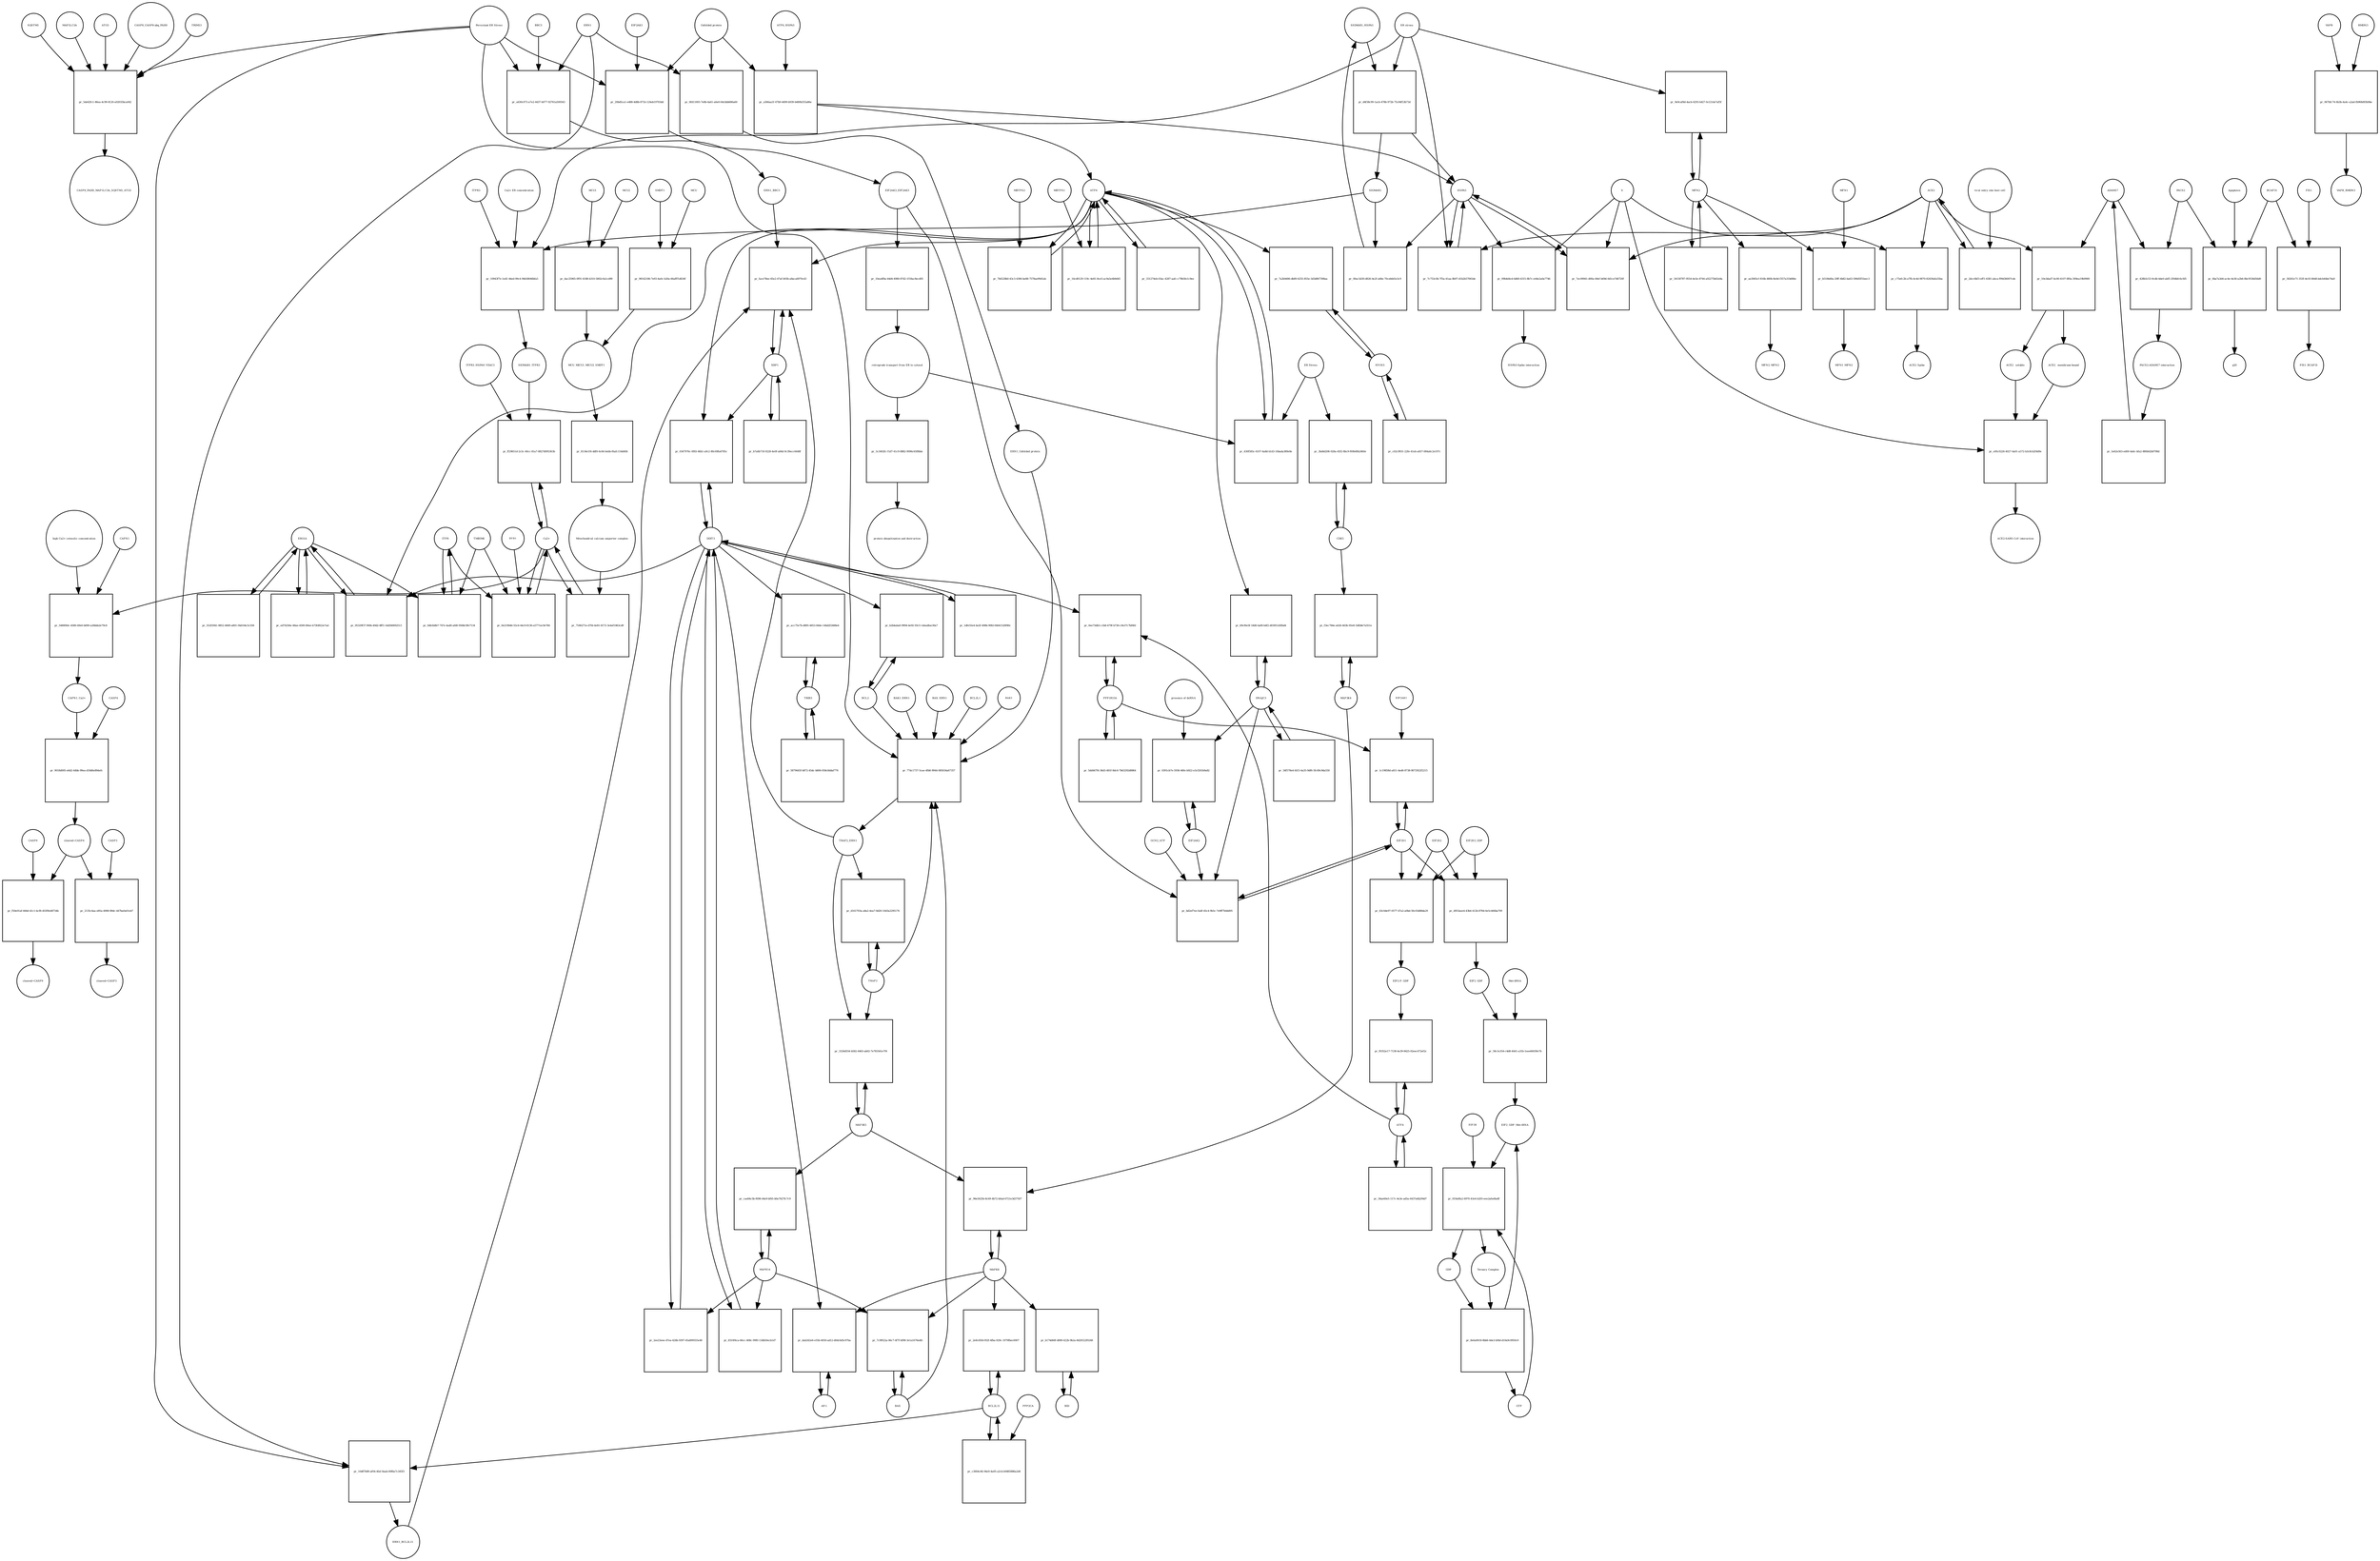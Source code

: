 strict digraph  {
SIGMAR1_HSPA5 [annotation="urn_miriam_pubmed_30590907|urn_miriam_pubmed_25704011|urn_miriam_pubmed_17981125|urn_miriam_taxonomy_10029", bipartite=0, cls=complex, fontsize=4, label=SIGMAR1_HSPA5, shape=circle];
"pr_d4f38c99-1acb-478b-972b-75c84f53b73d" [annotation="", bipartite=1, cls=process, fontsize=4, label="pr_d4f38c99-1acb-478b-972b-75c84f53b73d", shape=square];
HSPA5 [annotation="urn_miriam_hgnc.symbol_HSPA5", bipartite=0, cls="nucleic acid feature", fontsize=4, label=HSPA5, shape=circle];
SIGMAR1 [annotation="urn_miriam_hgnc_8157|urn_miriam_pubmed_17981125|urn_miriam_taxonomy_10029|urn_miriam_pubmed_25704011", bipartite=0, cls=macromolecule, fontsize=4, label=SIGMAR1, shape=circle];
"ER stress" [annotation="", bipartite=0, cls=phenotype, fontsize=4, label="ER stress", shape=circle];
ATF6_HSPA5 [annotation="", bipartite=0, cls=complex, fontsize=4, label=ATF6_HSPA5, shape=circle];
"pr_a566aa1f-47b9-4499-b939-b480b355a86e" [annotation="", bipartite=1, cls=process, fontsize=4, label="pr_a566aa1f-47b9-4499-b939-b480b355a86e", shape=square];
ATF6 [annotation="urn_miriam_hgnc.symbol_ATF6", bipartite=0, cls=macromolecule, fontsize=4, label=ATF6, shape=circle];
"Unfolded protein" [annotation="", bipartite=0, cls=macromolecule, fontsize=4, label="Unfolded protein", shape=circle];
ACE2 [annotation="", bipartite=0, cls="nucleic acid feature", fontsize=4, label=ACE2, shape=circle];
"pr_10e3dad7-bc00-4107-8f0a-309ea19b9969" [annotation="", bipartite=1, cls=process, fontsize=4, label="pr_10e3dad7-bc00-4107-8f0a-309ea19b9969", shape=square];
"ACE2_ soluble" [annotation="urn_miriam_pubmed_19411314|urn_miriam_pubmed_32264791|urn_miriam_hgnc.symbol_ACE2", bipartite=0, cls=macromolecule, fontsize=4, label="ACE2_ soluble", shape=circle];
"ACE2_ membrane-bound" [annotation="urn_miriam_pubmed_19411314|urn_miriam_pubmed_32264791|urn_miriam_hgnc.symbol_ACE2", bipartite=0, cls=macromolecule, fontsize=4, label="ACE2_ membrane-bound", shape=circle];
ADAM17 [annotation="urn_miriam_pubmed_32264791|urn_miriam_hgnc_HGNC%3A195", bipartite=0, cls=macromolecule, fontsize=4, label=ADAM17, shape=circle];
MFN2 [annotation="urn_miriam_pubmed_29491369|urn_miriam_pubmed_22511781|urn_miriam_hgnc_16877|urn_miriam_pubmed_19052620", bipartite=0, cls=macromolecule, fontsize=4, label=MFN2, shape=circle];
"pr_ae3065cf-816b-480b-8e0d-f357a31b686e" [annotation="", bipartite=1, cls=process, fontsize=4, label="pr_ae3065cf-816b-480b-8e0d-f357a31b686e", shape=square];
MFN2_MFN2 [annotation="urn_miriam_pubmed_19052620|urn_miriam_taxonomy_9606|urn_miriam_pubmed_29491369", bipartite=0, cls=complex, fontsize=4, label=MFN2_MFN2, shape=circle];
"Met-tRNA" [annotation=urn_miriam_hgnc_34779, bipartite=0, cls="nucleic acid feature", fontsize=4, label="Met-tRNA", shape=circle];
"pr_58c1e354-c4d8-4441-a31b-1eee66030e7b" [annotation="", bipartite=1, cls=process, fontsize=4, label="pr_58c1e354-c4d8-4441-a31b-1eee66030e7b", shape=square];
EIF2_GDP [annotation="", bipartite=0, cls=complex, fontsize=4, label=EIF2_GDP, shape=circle];
"EIF2_GDP_Met-tRNA" [annotation="", bipartite=0, cls=complex, fontsize=4, label="EIF2_GDP_Met-tRNA", shape=circle];
ERN1 [annotation="urn_miriam_hgnc.symbol_ERN1", bipartite=0, cls=macromolecule, fontsize=4, label=ERN1, shape=circle];
"pr_0fd11693-7e8b-4a61-a6e0-64cbbb686a60" [annotation="", bipartite=1, cls=process, fontsize=4, label="pr_0fd11693-7e8b-4a61-a6e0-64cbbb686a60", shape=square];
"ERN1_Unfolded protein" [annotation="", bipartite=0, cls=complex, fontsize=4, label="ERN1_Unfolded protein", shape=circle];
MCU [annotation="urn_miriam_hgnc_23526|urn_miriam_pubmed_24231807|urn_miriam_taxonomy_9606", bipartite=0, cls=macromolecule, fontsize=4, label=MCU, shape=circle];
"pr_98162186-7e93-4a0c-b20a-66afff1d634f" [annotation="", bipartite=1, cls=process, fontsize=4, label="pr_98162186-7e93-4a0c-b20a-66afff1d634f", shape=square];
SMDT1 [annotation="urn_miriam_pubmed_24231807|urn_miriam_hgnc_25055|urn_miriam_taxonomy_9606", bipartite=0, cls=macromolecule, fontsize=4, label=SMDT1, shape=circle];
MCU_MICU1_MICU2_SMDT1 [annotation="urn_miriam_pubmed_24231807|urn_miriam_taxonomy_9606", bipartite=0, cls=complex, fontsize=4, label=MCU_MICU1_MICU2_SMDT1, shape=circle];
EIF2S1 [annotation="urn_miriam_hgnc.symbol_EIF2S1", bipartite=0, cls=macromolecule, fontsize=4, label=EIF2S1, shape=circle];
"pr_63c0de97-0577-47a2-a0bd-50c03d88da29" [annotation="", bipartite=1, cls=process, fontsize=4, label="pr_63c0de97-0577-47a2-a0bd-50c03d88da29", shape=square];
EIF2S2 [annotation="urn_miriam_hgnc.symbol_EIF2S2", bipartite=0, cls=macromolecule, fontsize=4, label=EIF2S2, shape=circle];
"EIF2-P_GDP" [annotation="", bipartite=0, cls=complex, fontsize=4, label="EIF2-P_GDP", shape=circle];
EIF2S3_GDP [annotation="", bipartite=0, cls=complex, fontsize=4, label=EIF2S3_GDP, shape=circle];
MCU2 [annotation="urn_miriam_hgnc_31830|urn_miriam_pubmed_24231807|urn_miriam_taxonomy_9606", bipartite=0, cls=macromolecule, fontsize=4, label=MCU2, shape=circle];
"pr_dac25965-0f91-4188-b310-5802c0a1cd90" [annotation="", bipartite=1, cls=process, fontsize=4, label="pr_dac25965-0f91-4188-b310-5802c0a1cd90", shape=square];
MCU1 [annotation="urn_miriam_hgnc_1530|urn_miriam_pubmed_24231807|urn_miriam_taxonomy_9606", bipartite=0, cls=macromolecule, fontsize=4, label=MCU1, shape=circle];
"pr_10d87b89-af04-4faf-8aab-00fba7c345f3" [annotation="", bipartite=1, cls=process, fontsize=4, label="pr_10d87b89-af04-4faf-8aab-00fba7c345f3", shape=square];
BCL2L11 [annotation="urn_miriam_hgnc.symbol_BCL2L11", bipartite=0, cls=macromolecule, fontsize=4, label=BCL2L11, shape=circle];
ERN1_BCL2L11 [annotation="", bipartite=0, cls=complex, fontsize=4, label=ERN1_BCL2L11, shape=circle];
"Persistant ER Stress" [annotation="urn_miriam_obo.go_GO%3A0034976", bipartite=0, cls=phenotype, fontsize=4, label="Persistant ER Stress", shape=circle];
CAPN1 [annotation="urn_miriam_hgnc.symbol_CAPN1", bipartite=0, cls=macromolecule, fontsize=4, label=CAPN1, shape=circle];
"pr_5480f40c-4580-49e0-b690-a26bbb2e79c8" [annotation="", bipartite=1, cls=process, fontsize=4, label="pr_5480f40c-4580-49e0-b690-a26bbb2e79c8", shape=square];
"Ca2+" [annotation="urn_miriam_obo.chebi_CHEBI%3A29108", bipartite=0, cls="simple chemical", fontsize=4, label="Ca2+", shape=circle];
"CAPN1_Ca2+" [annotation="", bipartite=0, cls=complex, fontsize=4, label="CAPN1_Ca2+", shape=circle];
"high Ca2+ cytosolic concentration" [annotation="urn_miriam_obo.go_GO%3A1902656", bipartite=0, cls=phenotype, fontsize=4, label="high Ca2+ cytosolic concentration", shape=circle];
"pr_00ac5d30-d826-4e2f-a66e-70ceb6d1e3c9" [annotation="", bipartite=1, cls=process, fontsize=4, label="pr_00ac5d30-d826-4e2f-a66e-70ceb6d1e3c9", shape=square];
"pr_a630c073-a7e2-4437-b077-92761a500543" [annotation="", bipartite=1, cls=process, fontsize=4, label="pr_a630c073-a7e2-4437-b077-92761a500543", shape=square];
BBC3 [annotation="urn_miriam_hgnc.symbol_BBC3", bipartite=0, cls=macromolecule, fontsize=4, label=BBC3, shape=circle];
ERN1_BBC3 [annotation="", bipartite=0, cls=complex, fontsize=4, label=ERN1_BBC3, shape=circle];
VAPB [annotation=urn_miriam_hgnc_12649, bipartite=0, cls=macromolecule, fontsize=4, label=VAPB, shape=circle];
"pr_067bfc74-6b3b-4a4c-a2ad-fb968d93b9be" [annotation="", bipartite=1, cls=process, fontsize=4, label="pr_067bfc74-6b3b-4a4c-a2ad-fb968d93b9be", shape=square];
RMDN3 [annotation=urn_miriam_hgnc_25550, bipartite=0, cls=macromolecule, fontsize=4, label=RMDN3, shape=circle];
VAPB_RMDN3 [annotation="urn_miriam_pubmed_29491369|urn_miriam_pubmed_28132811|urn_miriam_taxonomy_9606", bipartite=0, cls=complex, fontsize=4, label=VAPB_RMDN3, shape=circle];
"pr_d953aee4-43b6-412b-8784-6e5c466ba709" [annotation="", bipartite=1, cls=process, fontsize=4, label="pr_d953aee4-43b6-412b-8784-6e5c466ba709", shape=square];
"pr_10943f7e-1ed1-44ed-99c4-94b58046bfa5" [annotation="", bipartite=1, cls=process, fontsize=4, label="pr_10943f7e-1ed1-44ed-99c4-94b58046bfa5", shape=square];
ITPR3 [annotation="urn_miriam_hgnc_6182|urn_miriam_pubmed_17981125", bipartite=0, cls=macromolecule, fontsize=4, label=ITPR3, shape=circle];
SIGMAR1_ITPR3 [annotation="urn_miriam_pubmed_30590907|urn_miriam_pubmed_17981125|urn_miriam_taxonomy_10029", bipartite=0, cls=complex, fontsize=4, label=SIGMAR1_ITPR3, shape=circle];
"Ca2+ ER concentration" [annotation="", bipartite=0, cls=phenotype, fontsize=4, label="Ca2+ ER concentration", shape=circle];
BCAP31 [annotation=urn_miriam_hgnc_16695, bipartite=0, cls=macromolecule, fontsize=4, label=BCAP31, shape=circle];
"pr_58261e71-353f-4e10-8448-bdcb44be74a9" [annotation="", bipartite=1, cls=process, fontsize=4, label="pr_58261e71-353f-4e10-8448-bdcb44be74a9", shape=square];
FIS1 [annotation=urn_miriam_hgnc_21689, bipartite=0, cls=macromolecule, fontsize=4, label=FIS1, shape=circle];
FIS1_BCAP31 [annotation=urn_miriam_pubmed_15692567, bipartite=0, cls=complex, fontsize=4, label=FIS1_BCAP31, shape=circle];
"pr_b5184d0a-20ff-4b82-ba63-590d5f55eec3" [annotation="", bipartite=1, cls=process, fontsize=4, label="pr_b5184d0a-20ff-4b82-ba63-590d5f55eec3", shape=square];
MFN1 [annotation=urn_miriam_hgnc_1826, bipartite=0, cls=macromolecule, fontsize=4, label=MFN1, shape=circle];
MFN1_MFN2 [annotation="urn_miriam_pubmed_29491369|urn_miriam_pubmed_19052620|urn_miriam_taxonomy_9606", bipartite=0, cls=complex, fontsize=4, label=MFN1_MFN2, shape=circle];
PACS2 [annotation="urn_miriam_pubmed_15692567|urn_miriam_hgnc_23794", bipartite=0, cls=macromolecule, fontsize=4, label=PACS2, shape=circle];
"pr_428b5c53-9cdb-4de0-abf5-2f44bfc6cfd5" [annotation="", bipartite=1, cls=process, fontsize=4, label="pr_428b5c53-9cdb-4de0-abf5-2f44bfc6cfd5", shape=square];
"PACS2-ADAM17 interaction" [annotation="urn_miriam_pubmed_26108729|urn_miriam_pubmed_32264791|urn_miriam_taxonomy_9606", bipartite=0, cls=complex, fontsize=4, label="PACS2-ADAM17 interaction", shape=circle];
"pr_c75efc2b-a7fb-4c4d-9870-82430afa55ba" [annotation="", bipartite=1, cls=process, fontsize=4, label="pr_c75efc2b-a7fb-4c4d-9870-82430afa55ba", shape=square];
S [annotation="urn_miriam_uniprot_P59594|urn_miriam_uniprot_P0DTC2|urn_miriam_uniprot_W6A028", bipartite=0, cls=macromolecule, fontsize=4, label=S, shape=circle];
ACE2_Spike [annotation="", bipartite=0, cls=complex, fontsize=4, label=ACE2_Spike, shape=circle];
"pr_09b4d4cd-6d60-4315-8b7c-e44e2a0a7746" [annotation="", bipartite=1, cls=process, fontsize=4, label="pr_09b4d4cd-6d60-4315-8b7c-e44e2a0a7746", shape=square];
"HSPA5-Spike interaction" [annotation=urn_miriam_pubmed_32340551, bipartite=0, cls=complex, fontsize=4, label="HSPA5-Spike interaction", shape=circle];
"pr_e95c0226-4027-4a01-a572-b3c8cb2f4d9e" [annotation="", bipartite=1, cls=process, fontsize=4, label="pr_e95c0226-4027-4a01-a572-b3c8cb2f4d9e", shape=square];
"ACE2-SARS-CoV interaction" [annotation="urn_miriam_pubmed_19411314|urn_miriam_taxonomy_9606|urn_miriam_uniprot_P59594", bipartite=0, cls=complex, fontsize=4, label="ACE2-SARS-CoV interaction", shape=circle];
"pr_7b0228b0-43c3-4306-be88-7578ae99d1ab" [annotation="", bipartite=1, cls=process, fontsize=4, label="pr_7b0228b0-43c3-4306-be88-7578ae99d1ab", shape=square];
MBTPS2 [annotation="urn_miriam_hgnc.symbol_MBTPS2", bipartite=0, cls=macromolecule, fontsize=4, label=MBTPS2, shape=circle];
MAP3K4 [annotation="urn_miriam_hgnc.symbol_MAP3K4", bipartite=0, cls=macromolecule, fontsize=4, label=MAP3K4, shape=circle];
"pr_f3ec784e-a626-463b-95e8-1bfb8e7a551e" [annotation="", bipartite=1, cls=process, fontsize=4, label="pr_f3ec784e-a626-463b-95e8-1bfb8e7a551e", shape=square];
CDK5 [annotation="urn_miriam_hgnc.symbol_CDK5", bipartite=0, cls=macromolecule, fontsize=4, label=CDK5, shape=circle];
"pr_6ba7a3d4-ac4e-4e36-a2b6-8bc9536d56d0" [annotation="", bipartite=1, cls=process, fontsize=4, label="pr_6ba7a3d4-ac4e-4e36-a2b6-8bc9536d56d0", shape=square];
p20 [annotation="urn_miriam_hgnc.symbol_BCAP31", bipartite=0, cls=macromolecule, fontsize=4, label=p20, shape=circle];
Apoptosis [annotation="", bipartite=0, cls=phenotype, fontsize=4, label=Apoptosis, shape=circle];
DDIT3 [annotation="urn_miriam_hgnc.symbol_DDIT3", bipartite=0, cls=macromolecule, fontsize=4, label=DDIT3, shape=circle];
"pr_8310f4ca-66cc-408c-99f0-13db50ecb1d7" [annotation="", bipartite=1, cls=process, fontsize=4, label="pr_8310f4ca-66cc-408c-99f0-13db50ecb1d7", shape=square];
MAPK14 [annotation="urn_miriam_hgnc.symbol_MAPK14", bipartite=0, cls=macromolecule, fontsize=4, label=MAPK14, shape=circle];
CASP9 [annotation="urn_miriam_hgnc.symbol_CSAP9", bipartite=0, cls=macromolecule, fontsize=4, label=CASP9, shape=circle];
"pr_f50e01af-666d-41c1-bcf8-455f9e48734b" [annotation="", bipartite=1, cls=process, fontsize=4, label="pr_f50e01af-666d-41c1-bcf8-455f9e48734b", shape=square];
"cleaved~CASP9" [annotation="urn_miriam_hgnc.symbol_CASP9", bipartite=0, cls=macromolecule, fontsize=4, label="cleaved~CASP9", shape=circle];
"cleaved~CASP4" [annotation="urn_miriam_hgnc.symbol_CASP4", bipartite=0, cls=macromolecule, fontsize=4, label="cleaved~CASP4", shape=circle];
"pr_2e8c65fd-f02f-4fba-929c-1979fbec6907" [annotation="", bipartite=1, cls=process, fontsize=4, label="pr_2e8c65fd-f02f-4fba-929c-1979fbec6907", shape=square];
MAPK8 [annotation="urn_miriam_hgnc.symbol_MAPK8", bipartite=0, cls=macromolecule, fontsize=4, label=MAPK8, shape=circle];
"pr_bd2ef7ee-fadf-45c4-9b5c-7e9ff7b0dd95" [annotation="", bipartite=1, cls=process, fontsize=4, label="pr_bd2ef7ee-fadf-45c4-9b5c-7e9ff7b0dd95", shape=square];
EIF2AK3_EIF2AK3 [annotation="", bipartite=0, cls=complex, fontsize=4, label=EIF2AK3_EIF2AK3, shape=circle];
GCN2_ATP [annotation="", bipartite=0, cls=complex, fontsize=4, label=GCN2_ATP, shape=circle];
EIF2AK2 [annotation="urn_miriam_hgnc.symbol_EIF2AK2", bipartite=0, cls=macromolecule, fontsize=4, label=EIF2AK2, shape=circle];
DNAJC3 [annotation="urn_miriam_hgnc.symbol_DNAJC3", bipartite=0, cls=macromolecule, fontsize=4, label=DNAJC3, shape=circle];
"pr_10ea4f8a-44d4-4980-87d2-1f18ac8ecd05" [annotation="", bipartite=1, cls=process, fontsize=4, label="pr_10ea4f8a-44d4-4980-87d2-1f18ac8ecd05", shape=square];
"retrograde transport from ER to cytosol" [annotation="urn_miriam_obo.go_GO%3A0030970", bipartite=0, cls=phenotype, fontsize=4, label="retrograde transport from ER to cytosol", shape=circle];
CASP3 [annotation="urn_miriam_hgnc.symbol_CASP3", bipartite=0, cls=macromolecule, fontsize=4, label=CASP3, shape=circle];
"pr_2135c4aa-e85a-4908-89dc-447ba0a01eb7" [annotation="", bipartite=1, cls=process, fontsize=4, label="pr_2135c4aa-e85a-4908-89dc-447ba0a01eb7", shape=square];
"cleaved~CASP3" [annotation="urn_miriam_hgnc.symbol_CASP3", bipartite=0, cls=macromolecule, fontsize=4, label="cleaved~CASP3", shape=circle];
"pr_c3604c66-94e9-4a05-a2cb-b9485886a2d4" [annotation="", bipartite=1, cls=process, fontsize=4, label="pr_c3604c66-94e9-4a05-a2cb-b9485886a2d4", shape=square];
PPP2CA [annotation="urn_miriam_hgnc.symbol_PPP2CA", bipartite=0, cls=macromolecule, fontsize=4, label=PPP2CA, shape=circle];
"AP-1" [annotation="urn_miriam_hgnc.symbol_JUNB|urn_miriam_hgnc.symbol_FOSL1|urn_miriam_hgnc.symbol_FOSL2|urn_miriam_hgnc.symbol_JUND|urn_miriam_hgnc.symbol_JUN|urn_miriam_hgnc.symbol_FOSB|urn_miriam_hgnc.symbol_FOS", bipartite=0, cls=macromolecule, fontsize=4, label="AP-1", shape=circle];
"pr_dab242e6-e55b-4050-ad12-d0dc6d5c97ba" [annotation="", bipartite=1, cls=process, fontsize=4, label="pr_dab242e6-e55b-4050-ad12-d0dc6d5c97ba", shape=square];
"pr_7c753c0b-7f5a-41aa-8b97-d1b2b57065de" [annotation="", bipartite=1, cls=process, fontsize=4, label="pr_7c753c0b-7f5a-41aa-8b97-d1b2b57065de", shape=square];
"pr_1c19858d-a811-4ed6-8738-8072922f2215" [annotation="", bipartite=1, cls=process, fontsize=4, label="pr_1c19858d-a811-4ed6-8738-8072922f2215", shape=square];
PPP1R15A [annotation="urn_miriam_hgnc.symbol_PPP1R15A", bipartite=0, cls=macromolecule, fontsize=4, label=PPP1R15A, shape=circle];
EIF2AK1 [annotation="urn_miriam_hgnc.symbol_EIF2AK1", bipartite=0, cls=macromolecule, fontsize=4, label=EIF2AK1, shape=circle];
"pr_0391cb7e-5936-46fe-b922-e3cf261b9a82" [annotation="", bipartite=1, cls=process, fontsize=4, label="pr_0391cb7e-5936-46fe-b922-e3cf261b9a82", shape=square];
"presence of dsRNA" [annotation="urn_miriam_obo.go_GO%3A0071359", bipartite=0, cls=phenotype, fontsize=4, label="presence of dsRNA", shape=circle];
"Ternary Complex" [annotation="", bipartite=0, cls=complex, fontsize=4, label="Ternary Complex", shape=circle];
"pr_8e6a9018-8bb6-4de3-bf4d-d10a9c0950c9" [annotation="", bipartite=1, cls=process, fontsize=4, label="pr_8e6a9018-8bb6-4de3-bf4d-d10a9c0950c9", shape=square];
GDP [annotation="urn_miriam_obo.chebi_CHEBI%3A65180", bipartite=0, cls="simple chemical", fontsize=4, label=GDP, shape=circle];
GTP [annotation="urn_miriam_obo.chebi_CHEBI%3A57600", bipartite=0, cls="simple chemical", fontsize=4, label=GTP, shape=circle];
"pr_77dc1737-5cae-4fb8-9944-085034a67357" [annotation="", bipartite=1, cls=process, fontsize=4, label="pr_77dc1737-5cae-4fb8-9944-085034a67357", shape=square];
TRAF2_ERN1 [annotation="", bipartite=0, cls=complex, fontsize=4, label=TRAF2_ERN1, shape=circle];
BAK1_ERN1 [annotation="", bipartite=0, cls=complex, fontsize=4, label=BAK1_ERN1, shape=circle];
BAX_ERN1 [annotation="", bipartite=0, cls=complex, fontsize=4, label=BAX_ERN1, shape=circle];
BCL2 [annotation="urn_miriam_hgnc.symbol_BCL2", bipartite=0, cls="nucleic acid feature", fontsize=4, label=BCL2, shape=circle];
BCL2L1 [annotation="urn_miriam_hgnc.symbol_BCL2L1", bipartite=0, cls=macromolecule, fontsize=4, label=BCL2L1, shape=circle];
BAX [annotation="urn_miriam_hgnc.symbol_BAX", bipartite=0, cls=macromolecule, fontsize=4, label=BAX, shape=circle];
BAK1 [annotation="urn_miriam_hgnc.symbol_BAK1", bipartite=0, cls=macromolecule, fontsize=4, label=BAK1, shape=circle];
TRAF2 [annotation="urn_miriam_hgnc.symbol_TRAF2", bipartite=0, cls=macromolecule, fontsize=4, label=TRAF2, shape=circle];
"pr_8134e1f4-ddf0-4c66-bebb-f6afc154d40b" [annotation="", bipartite=1, cls=process, fontsize=4, label="pr_8134e1f4-ddf0-4c66-bebb-f6afc154d40b", shape=square];
"Mitochondrial calcium uniporter complex" [annotation="urn_miriam_pubmed_26968367|urn_miriam_taxonomy_9606", bipartite=0, cls=complex, fontsize=4, label="Mitochondrial calcium uniporter complex", shape=circle];
ATF4 [annotation="urn_miriam_hgnc.symbol_ATF4", bipartite=0, cls=macromolecule, fontsize=4, label=ATF4, shape=circle];
"pr_f0352e17-7138-4e39-8425-02eec472ef2c" [annotation="", bipartite=1, cls=process, fontsize=4, label="pr_f0352e17-7138-4e39-8425-02eec472ef2c", shape=square];
"pr_5c3402fc-f1d7-41c9-8882-9096c65f8bbc" [annotation="", bipartite=1, cls=process, fontsize=4, label="pr_5c3402fc-f1d7-41c9-8882-9096c65f8bbc", shape=square];
"protein ubiquitination and destruction" [annotation="", bipartite=0, cls=phenotype, fontsize=4, label="protein ubiquitination and destruction", shape=circle];
EIF2AK3 [annotation="urn_miriam_hgnc.symbol_EIF2AK3", bipartite=0, cls=macromolecule, fontsize=4, label=EIF2AK3, shape=circle];
"pr_20bd5ca1-e488-4d8b-871b-124eb19703dd" [annotation="", bipartite=1, cls=process, fontsize=4, label="pr_20bd5ca1-e488-4d8b-871b-124eb19703dd", shape=square];
ITPR [annotation="urn_miriam_hgnc.symbol_ITPR1|urn_miriam_hgnc.symbol_ITPR3|urn_miriam_hgnc.symbol_ITPR2", bipartite=0, cls=macromolecule, fontsize=4, label=ITPR, shape=circle];
"pr_0db1b8b7-747e-4ad0-afd0-9568c9fe7134" [annotation="", bipartite=1, cls=process, fontsize=4, label="pr_0db1b8b7-747e-4ad0-afd0-9568c9fe7134", shape=square];
TMBIM6 [annotation="urn_miriam_hgnc.symbol_TMBIM6", bipartite=0, cls=macromolecule, fontsize=4, label=TMBIM6, shape=circle];
ERO1A [annotation="urn_miriam_hgnc.symbol_ERO1A", bipartite=0, cls=macromolecule, fontsize=4, label=ERO1A, shape=circle];
MAP3K5 [annotation="urn_miriam_hgnc.symbol_MAP3K5", bipartite=0, cls=macromolecule, fontsize=4, label=MAP3K5, shape=circle];
"pr_3324d554-b582-4463-ab02-7e765561e7f4" [annotation="", bipartite=1, cls=process, fontsize=4, label="pr_3324d554-b582-4463-ab02-7e765561e7f4", shape=square];
"pr_019a0fa2-6970-43e4-b205-eee2afed4a8f" [annotation="", bipartite=1, cls=process, fontsize=4, label="pr_019a0fa2-6970-43e4-b205-eee2afed4a8f", shape=square];
EIF2B [annotation="", bipartite=0, cls=complex, fontsize=4, label=EIF2B, shape=circle];
"pr_7c9f022a-06c7-4f7f-bf98-3e1a1676edfc" [annotation="", bipartite=1, cls=process, fontsize=4, label="pr_7c9f022a-06c7-4f7f-bf98-3e1a1676edfc", shape=square];
"pr_d161703a-a8a2-4ea7-8d20-10d3a2295176" [annotation="", bipartite=1, cls=process, fontsize=4, label="pr_d161703a-a8a2-4ea7-8d20-10d3a2295176", shape=square];
"pr_cae84c5b-f698-44e9-bf65-b0a7027fc7c9" [annotation="", bipartite=1, cls=process, fontsize=4, label="pr_cae84c5b-f698-44e9-bf65-b0a7027fc7c9", shape=square];
"CASP8_CASP8-ubq_FADD" [annotation="", bipartite=0, cls=complex, fontsize=4, label="CASP8_CASP8-ubq_FADD", shape=circle];
"pr_5de62fc1-86ea-4c99-8120-a92035bca042" [annotation="", bipartite=1, cls=process, fontsize=4, label="pr_5de62fc1-86ea-4c99-8120-a92035bca042", shape=square];
CASP8_FADD_MAP1LC3A_SQSTM1_ATG5 [annotation="", bipartite=0, cls=complex, fontsize=4, label=CASP8_FADD_MAP1LC3A_SQSTM1_ATG5, shape=circle];
TRIM13 [annotation="urn_miriam_hgnc.symbol_TRIM13", bipartite=0, cls=macromolecule, fontsize=4, label=TRIM13, shape=circle];
"SQSTM1 " [annotation="urn_miriam_hgnc.symbol_SQSTM1", bipartite=0, cls=macromolecule, fontsize=4, label="SQSTM1 ", shape=circle];
MAP1LC3A [annotation="urn_miriam_hgnc.symbol_MAP1LC3A", bipartite=0, cls=macromolecule, fontsize=4, label=MAP1LC3A, shape=circle];
ATG5 [annotation="urn_miriam_hgnc.symbol_ATG5", bipartite=0, cls=macromolecule, fontsize=4, label=ATG5, shape=circle];
"pr_96e5625b-8c69-4b72-b0ad-6721e3d37507" [annotation="", bipartite=1, cls=process, fontsize=4, label="pr_96e5625b-8c69-4b72-b0ad-6721e3d37507", shape=square];
CASP4 [annotation="urn_miriam_hgnc.symbol_CASP4", bipartite=0, cls=macromolecule, fontsize=4, label=CASP4, shape=circle];
"pr_9018d005-e6d2-44bb-99ea-d18d6e89defc" [annotation="", bipartite=1, cls=process, fontsize=4, label="pr_9018d005-e6d2-44bb-99ea-d18d6e89defc", shape=square];
"pr_2ee23eee-d7ea-426b-9397-45a899555e40" [annotation="", bipartite=1, cls=process, fontsize=4, label="pr_2ee23eee-d7ea-426b-9397-45a899555e40", shape=square];
BID [annotation="urn_miriam_hgnc.symbol_BID", bipartite=0, cls=macromolecule, fontsize=4, label=BID, shape=circle];
"pr_b174d68f-d089-422b-9b2a-8d20522f0248" [annotation="", bipartite=1, cls=process, fontsize=4, label="pr_b174d68f-d089-422b-9b2a-8d20522f0248", shape=square];
"pr_16cd0129-119c-4e81-8ce5-ac9a5e4b9d45" [annotation="", bipartite=1, cls=process, fontsize=4, label="pr_16cd0129-119c-4e81-8ce5-ac9a5e4b9d45", shape=square];
MBTPS1 [annotation="urn_miriam_hgnc.symbol_MBTPS1", bipartite=0, cls=macromolecule, fontsize=4, label=MBTPS1, shape=circle];
"pr_7ec09941-d00a-49ef-b69d-0d1ce7d6720f" [annotation="", bipartite=1, cls=process, fontsize=4, label="pr_7ec09941-d00a-49ef-b69d-0d1ce7d6720f", shape=square];
"pr_34158787-9554-4e5e-8744-a92275b02e8a" [annotation="", bipartite=1, cls=process, fontsize=4, label="pr_34158787-9554-4e5e-8744-a92275b02e8a", shape=square];
XBP1 [annotation="urn_miriam_hgnc.symbol_XBP1", bipartite=0, cls=macromolecule, fontsize=4, label=XBP1, shape=circle];
"pr_face78ee-65e2-47af-b93b-a8aca6970cd3" [annotation="", bipartite=1, cls=process, fontsize=4, label="pr_face78ee-65e2-47af-b93b-a8aca6970cd3", shape=square];
"pr_05329f37-f60b-49d2-8ff5-14d560692513" [annotation="", bipartite=1, cls=process, fontsize=4, label="pr_05329f37-f60b-49d2-8ff5-14d560692513", shape=square];
TRIB3 [annotation="urn_miriam_hgnc.symbol_TRIB3", bipartite=0, cls=macromolecule, fontsize=4, label=TRIB3, shape=circle];
"pr_acc75e7b-d895-4853-844e-14bd2f2488e4" [annotation="", bipartite=1, cls=process, fontsize=4, label="pr_acc75e7b-d895-4853-844e-14bd2f2488e4", shape=square];
"pr_0347976c-0f83-46b1-a9c2-80c69fa6785c" [annotation="", bipartite=1, cls=process, fontsize=4, label="pr_0347976c-0f83-46b1-a9c2-80c69fa6785c", shape=square];
"pr_69cf6e5f-18d0-4af8-b4f2-d03051d5fbd4" [annotation="", bipartite=1, cls=process, fontsize=4, label="pr_69cf6e5f-18d0-4af8-b4f2-d03051d5fbd4", shape=square];
HYOU1 [annotation="urn_miriam_hgnc.symbol_HYOU1", bipartite=0, cls=macromolecule, fontsize=4, label=HYOU1, shape=circle];
"pr_7a2b9d06-db89-4255-855e-3d3d867398aa" [annotation="", bipartite=1, cls=process, fontsize=4, label="pr_7a2b9d06-db89-4255-855e-3d3d867398aa", shape=square];
"pr_0ee73db5-c1b8-479f-b736-c9e37c7bf6fd" [annotation="", bipartite=1, cls=process, fontsize=4, label="pr_0ee73db5-c1b8-479f-b736-c9e37c7bf6fd", shape=square];
"pr_b2b4aba0-9994-4e92-93c5-1deadfae30a7" [annotation="", bipartite=1, cls=process, fontsize=4, label="pr_b2b4aba0-9994-4e92-93c5-1deadfae30a7", shape=square];
"pr_2dcc6bf3-eff1-4381-abca-f99d36007cde" [annotation="", bipartite=1, cls=process, fontsize=4, label="pr_2dcc6bf3-eff1-4381-abca-f99d36007cde", shape=square];
"viral entry into host cell" [annotation="", bipartite=0, cls=phenotype, fontsize=4, label="viral entry into host cell", shape=circle];
"pr_34f578e4-fd15-4a35-9df6-5fc69c9da550" [annotation="", bipartite=1, cls=process, fontsize=4, label="pr_34f578e4-fd15-4a35-9df6-5fc69c9da550", shape=square];
"pr_5879445f-b872-45dc-b806-058c8ddaf776" [annotation="", bipartite=1, cls=process, fontsize=4, label="pr_5879445f-b872-45dc-b806-058c8ddaf776", shape=square];
"pr_ed74256e-48ae-4500-80ee-b73fd922e7ad" [annotation="", bipartite=1, cls=process, fontsize=4, label="pr_ed74256e-48ae-4500-80ee-b73fd922e7ad", shape=square];
"pr_9e9caf8d-4acb-4293-b427-fe121de7af5f" [annotation="", bipartite=1, cls=process, fontsize=4, label="pr_9e9caf8d-4acb-4293-b427-fe121de7af5f", shape=square];
"pr_1dfe55e4-4a5f-498b-90fd-04641520f80c" [annotation="", bipartite=1, cls=process, fontsize=4, label="pr_1dfe55e4-4a5f-498b-90fd-04641520f80c", shape=square];
"pr_c02c9931-22fe-41eb-a657-084a6c2e197c" [annotation="", bipartite=1, cls=process, fontsize=4, label="pr_c02c9931-22fe-41eb-a657-084a6c2e197c", shape=square];
"pr_34ae60e5-117c-4e3e-ad5a-6437a6b294d7" [annotation="", bipartite=1, cls=process, fontsize=4, label="pr_34ae60e5-117c-4e3e-ad5a-6437a6b294d7", shape=square];
"pr_b7a6b718-9228-4e0f-a84d-9c39ecc4448f" [annotation="", bipartite=1, cls=process, fontsize=4, label="pr_b7a6b718-9228-4e0f-a84d-9c39ecc4448f", shape=square];
"pr_5dd447f4-36d3-481f-8dc6-7b63292d8864" [annotation="", bipartite=1, cls=process, fontsize=4, label="pr_5dd447f4-36d3-481f-8dc6-7b63292d8864", shape=square];
"pr_7186271e-d7fd-4e81-8172-3e4ef1863cd9" [annotation="", bipartite=1, cls=process, fontsize=4, label="pr_7186271e-d7fd-4e81-8172-3e4ef1863cd9", shape=square];
"pr_552f2941-0852-4669-a801-f4d104c5c558" [annotation="", bipartite=1, cls=process, fontsize=4, label="pr_552f2941-0852-4669-a801-f4d104c5c558", shape=square];
"pr_430f585c-6107-4a8d-b1d3-16bada389e8e" [annotation="", bipartite=1, cls=process, fontsize=4, label="pr_430f585c-6107-4a8d-b1d3-16bada389e8e", shape=square];
"ER Stress" [annotation="urn_miriam_obo.go_GO%3A0034976", bipartite=0, cls=phenotype, fontsize=4, label="ER Stress", shape=circle];
"pr_0e219646-55c6-44c9-8136-a5771ec9e766" [annotation="", bipartite=1, cls=process, fontsize=4, label="pr_0e219646-55c6-44c9-8136-a5771ec9e766", shape=square];
RYR1 [annotation="urn_miriam_hgnc.symbol_RYR1", bipartite=0, cls=macromolecule, fontsize=4, label=RYR1, shape=circle];
"pr_ff29651d-2c5c-40cc-81a7-8827d095363b" [annotation="", bipartite=1, cls=process, fontsize=4, label="pr_ff29651d-2c5c-40cc-81a7-8827d095363b", shape=square];
ITPR3_HSPA9_VDAC1 [annotation="urn_miriam_pubmed_30590033|urn_miriam_pubmed_29491369|urn_miriam_taxonomy_9606", bipartite=0, cls=complex, fontsize=4, label=ITPR3_HSPA9_VDAC1, shape=circle];
"pr_5e62e563-ed00-4a6c-bfa2-880b62b8798d" [annotation="", bipartite=1, cls=process, fontsize=4, label="pr_5e62e563-ed00-4a6c-bfa2-880b62b8798d", shape=square];
"pr_331274eb-03ac-4287-aafc-c79b5fe1c9ee" [annotation="", bipartite=1, cls=process, fontsize=4, label="pr_331274eb-03ac-4287-aafc-c79b5fe1c9ee", shape=square];
"pr_3bd4d206-028a-45f2-8bc9-f69b49b2460e" [annotation="", bipartite=1, cls="uncertain process", fontsize=4, label="pr_3bd4d206-028a-45f2-8bc9-f69b49b2460e", shape=square];
SIGMAR1_HSPA5 -> "pr_d4f38c99-1acb-478b-972b-75c84f53b73d"  [annotation="", interaction_type=consumption];
"pr_d4f38c99-1acb-478b-972b-75c84f53b73d" -> HSPA5  [annotation="", interaction_type=production];
"pr_d4f38c99-1acb-478b-972b-75c84f53b73d" -> SIGMAR1  [annotation="", interaction_type=production];
HSPA5 -> "pr_00ac5d30-d826-4e2f-a66e-70ceb6d1e3c9"  [annotation="", interaction_type=consumption];
HSPA5 -> "pr_09b4d4cd-6d60-4315-8b7c-e44e2a0a7746"  [annotation="", interaction_type=consumption];
HSPA5 -> "pr_7c753c0b-7f5a-41aa-8b97-d1b2b57065de"  [annotation="", interaction_type=consumption];
HSPA5 -> "pr_7ec09941-d00a-49ef-b69d-0d1ce7d6720f"  [annotation="", interaction_type=consumption];
SIGMAR1 -> "pr_00ac5d30-d826-4e2f-a66e-70ceb6d1e3c9"  [annotation="", interaction_type=consumption];
SIGMAR1 -> "pr_10943f7e-1ed1-44ed-99c4-94b58046bfa5"  [annotation="", interaction_type=consumption];
"ER stress" -> "pr_d4f38c99-1acb-478b-972b-75c84f53b73d"  [annotation="urn_miriam_pubmed_30590907|urn_miriam_pubmed_25704011|urn_miriam_pubmed_17981125|urn_miriam_taxonomy_10029", interaction_type="necessary stimulation"];
"ER stress" -> "pr_10943f7e-1ed1-44ed-99c4-94b58046bfa5"  [annotation="urn_miriam_pubmed_30590907|urn_miriam_pubmed_17981125|urn_miriam_taxonomy_10029", interaction_type="necessary stimulation"];
"ER stress" -> "pr_7c753c0b-7f5a-41aa-8b97-d1b2b57065de"  [annotation="urn_miriam_pubmed_31775868|urn_miriam_pubmed_22511781|urn_miriam_taxonomy_10090", interaction_type="necessary stimulation"];
"ER stress" -> "pr_9e9caf8d-4acb-4293-b427-fe121de7af5f"  [annotation="urn_miriam_pubmed_22511781|urn_miriam_taxonomy_10090", interaction_type="necessary stimulation"];
ATF6_HSPA5 -> "pr_a566aa1f-47b9-4499-b939-b480b355a86e"  [annotation="", interaction_type=consumption];
"pr_a566aa1f-47b9-4499-b939-b480b355a86e" -> ATF6  [annotation="", interaction_type=production];
"pr_a566aa1f-47b9-4499-b939-b480b355a86e" -> HSPA5  [annotation="", interaction_type=production];
ATF6 -> "pr_7b0228b0-43c3-4306-be88-7578ae99d1ab"  [annotation="", interaction_type=consumption];
ATF6 -> "pr_16cd0129-119c-4e81-8ce5-ac9a5e4b9d45"  [annotation="", interaction_type=consumption];
ATF6 -> "pr_face78ee-65e2-47af-b93b-a8aca6970cd3"  [annotation="urn_miriam_pubmed_26587781|urn_miriam_pubmed_23430059", interaction_type=catalysis];
ATF6 -> "pr_05329f37-f60b-49d2-8ff5-14d560692513"  [annotation="urn_miriam_pubmed_23850759|urn_miriam_pubmed_25387528|urn_miriam_taxonomy_10090", interaction_type=catalysis];
ATF6 -> "pr_0347976c-0f83-46b1-a9c2-80c69fa6785c"  [annotation="urn_miriam_pubmed_22802018|urn_miriam_pubmed_17991856|urn_miriam_pubmed_26587781", interaction_type=catalysis];
ATF6 -> "pr_69cf6e5f-18d0-4af8-b4f2-d03051d5fbd4"  [annotation="urn_miriam_taxonomy_10090|urn_miriam_pubmed_12601012|urn_miriam_pubmed_18360008", interaction_type=catalysis];
ATF6 -> "pr_7a2b9d06-db89-4255-855e-3d3d867398aa"  [annotation="urn_miriam_taxonomy_10090|urn_miriam_pubmed_18360008", interaction_type=catalysis];
ATF6 -> "pr_430f585c-6107-4a8d-b1d3-16bada389e8e"  [annotation="", interaction_type=consumption];
ATF6 -> "pr_331274eb-03ac-4287-aafc-c79b5fe1c9ee"  [annotation="", interaction_type=consumption];
"Unfolded protein" -> "pr_a566aa1f-47b9-4499-b939-b480b355a86e"  [annotation="urn_miriam_pubmed_23850759|urn_miriam_pubmed_17090218", interaction_type=catalysis];
"Unfolded protein" -> "pr_0fd11693-7e8b-4a61-a6e0-64cbbb686a60"  [annotation="", interaction_type=consumption];
"Unfolded protein" -> "pr_20bd5ca1-e488-4d8b-871b-124eb19703dd"  [annotation=urn_miriam_pubmed_17991856, interaction_type=catalysis];
ACE2 -> "pr_10e3dad7-bc00-4107-8f0a-309ea19b9969"  [annotation="", interaction_type=consumption];
ACE2 -> "pr_c75efc2b-a7fb-4c4d-9870-82430afa55ba"  [annotation="", interaction_type=consumption];
ACE2 -> "pr_7c753c0b-7f5a-41aa-8b97-d1b2b57065de"  [annotation="urn_miriam_pubmed_31775868|urn_miriam_pubmed_22511781|urn_miriam_taxonomy_10090", interaction_type=inhibition];
ACE2 -> "pr_7ec09941-d00a-49ef-b69d-0d1ce7d6720f"  [annotation="urn_miriam_pubmed_22511781|urn_miriam_pubmed_31775868|urn_miriam_pubmed_16940539|urn_miriam_taxonomy_9606|urn_miriam_uniprot_P59594|urn_miriam_taxonomy_10090", interaction_type=inhibition];
ACE2 -> "pr_2dcc6bf3-eff1-4381-abca-f99d36007cde"  [annotation="", interaction_type=consumption];
"pr_10e3dad7-bc00-4107-8f0a-309ea19b9969" -> "ACE2_ soluble"  [annotation="", interaction_type=production];
"pr_10e3dad7-bc00-4107-8f0a-309ea19b9969" -> "ACE2_ membrane-bound"  [annotation="", interaction_type=production];
"ACE2_ soluble" -> "pr_e95c0226-4027-4a01-a572-b3c8cb2f4d9e"  [annotation="urn_miriam_pubmed_19411314|urn_miriam_taxonomy_9606|urn_miriam_uniprot_P59594|urn_miriam_pubmed_15983030|urn_miriam_taxonomy_694009", interaction_type=inhibition];
"ACE2_ membrane-bound" -> "pr_e95c0226-4027-4a01-a572-b3c8cb2f4d9e"  [annotation="", interaction_type=consumption];
ADAM17 -> "pr_10e3dad7-bc00-4107-8f0a-309ea19b9969"  [annotation="urn_miriam_pubmed_19411314|urn_miriam_pubmed_32264791|urn_miriam_taxonomy_9606|urn_miriam_pubmed_15983030", interaction_type=catalysis];
ADAM17 -> "pr_428b5c53-9cdb-4de0-abf5-2f44bfc6cfd5"  [annotation="", interaction_type=consumption];
MFN2 -> "pr_ae3065cf-816b-480b-8e0d-f357a31b686e"  [annotation="", interaction_type=consumption];
MFN2 -> "pr_b5184d0a-20ff-4b82-ba63-590d5f55eec3"  [annotation="", interaction_type=consumption];
MFN2 -> "pr_34158787-9554-4e5e-8744-a92275b02e8a"  [annotation="", interaction_type=consumption];
MFN2 -> "pr_9e9caf8d-4acb-4293-b427-fe121de7af5f"  [annotation="", interaction_type=consumption];
"pr_ae3065cf-816b-480b-8e0d-f357a31b686e" -> MFN2_MFN2  [annotation="", interaction_type=production];
"Met-tRNA" -> "pr_58c1e354-c4d8-4441-a31b-1eee66030e7b"  [annotation="", interaction_type=consumption];
"pr_58c1e354-c4d8-4441-a31b-1eee66030e7b" -> "EIF2_GDP_Met-tRNA"  [annotation="", interaction_type=production];
EIF2_GDP -> "pr_58c1e354-c4d8-4441-a31b-1eee66030e7b"  [annotation="", interaction_type=consumption];
"EIF2_GDP_Met-tRNA" -> "pr_019a0fa2-6970-43e4-b205-eee2afed4a8f"  [annotation="", interaction_type=consumption];
ERN1 -> "pr_0fd11693-7e8b-4a61-a6e0-64cbbb686a60"  [annotation="", interaction_type=consumption];
ERN1 -> "pr_10d87b89-af04-4faf-8aab-00fba7c345f3"  [annotation="", interaction_type=consumption];
ERN1 -> "pr_a630c073-a7e2-4437-b077-92761a500543"  [annotation="", interaction_type=consumption];
"pr_0fd11693-7e8b-4a61-a6e0-64cbbb686a60" -> "ERN1_Unfolded protein"  [annotation="", interaction_type=production];
"ERN1_Unfolded protein" -> "pr_77dc1737-5cae-4fb8-9944-085034a67357"  [annotation="", interaction_type=consumption];
MCU -> "pr_98162186-7e93-4a0c-b20a-66afff1d634f"  [annotation="", interaction_type=consumption];
"pr_98162186-7e93-4a0c-b20a-66afff1d634f" -> MCU_MICU1_MICU2_SMDT1  [annotation="", interaction_type=production];
SMDT1 -> "pr_98162186-7e93-4a0c-b20a-66afff1d634f"  [annotation="", interaction_type=consumption];
MCU_MICU1_MICU2_SMDT1 -> "pr_8134e1f4-ddf0-4c66-bebb-f6afc154d40b"  [annotation="", interaction_type=consumption];
EIF2S1 -> "pr_63c0de97-0577-47a2-a0bd-50c03d88da29"  [annotation="", interaction_type=consumption];
EIF2S1 -> "pr_d953aee4-43b6-412b-8784-6e5c466ba709"  [annotation="", interaction_type=consumption];
EIF2S1 -> "pr_bd2ef7ee-fadf-45c4-9b5c-7e9ff7b0dd95"  [annotation="", interaction_type=consumption];
EIF2S1 -> "pr_1c19858d-a811-4ed6-8738-8072922f2215"  [annotation="", interaction_type=consumption];
"pr_63c0de97-0577-47a2-a0bd-50c03d88da29" -> "EIF2-P_GDP"  [annotation="", interaction_type=production];
EIF2S2 -> "pr_63c0de97-0577-47a2-a0bd-50c03d88da29"  [annotation="", interaction_type=consumption];
EIF2S2 -> "pr_d953aee4-43b6-412b-8784-6e5c466ba709"  [annotation="", interaction_type=consumption];
"EIF2-P_GDP" -> "pr_f0352e17-7138-4e39-8425-02eec472ef2c"  [annotation="urn_miriam_pubmed_23850759|urn_miriam_taxonomy_10090|urn_miriam_pubmed_15277680", interaction_type=catalysis];
EIF2S3_GDP -> "pr_63c0de97-0577-47a2-a0bd-50c03d88da29"  [annotation="", interaction_type=consumption];
EIF2S3_GDP -> "pr_d953aee4-43b6-412b-8784-6e5c466ba709"  [annotation="", interaction_type=consumption];
MCU2 -> "pr_dac25965-0f91-4188-b310-5802c0a1cd90"  [annotation="", interaction_type=consumption];
"pr_dac25965-0f91-4188-b310-5802c0a1cd90" -> MCU_MICU1_MICU2_SMDT1  [annotation="", interaction_type=production];
MCU1 -> "pr_dac25965-0f91-4188-b310-5802c0a1cd90"  [annotation="", interaction_type=consumption];
"pr_10d87b89-af04-4faf-8aab-00fba7c345f3" -> ERN1_BCL2L11  [annotation="", interaction_type=production];
BCL2L11 -> "pr_10d87b89-af04-4faf-8aab-00fba7c345f3"  [annotation="", interaction_type=consumption];
BCL2L11 -> "pr_2e8c65fd-f02f-4fba-929c-1979fbec6907"  [annotation="", interaction_type=consumption];
BCL2L11 -> "pr_c3604c66-94e9-4a05-a2cb-b9485886a2d4"  [annotation="", interaction_type=consumption];
ERN1_BCL2L11 -> "pr_face78ee-65e2-47af-b93b-a8aca6970cd3"  [annotation="urn_miriam_pubmed_26587781|urn_miriam_pubmed_23430059", interaction_type=catalysis];
"Persistant ER Stress" -> "pr_10d87b89-af04-4faf-8aab-00fba7c345f3"  [annotation="urn_miriam_pubmed_23850759|urn_miriam_pubmed_26587781|urn_miriam_pubmed_23430059", interaction_type=inhibition];
"Persistant ER Stress" -> "pr_a630c073-a7e2-4437-b077-92761a500543"  [annotation="urn_miriam_pubmed_17991856|urn_miriam_pubmed_23430059", interaction_type=inhibition];
"Persistant ER Stress" -> "pr_77dc1737-5cae-4fb8-9944-085034a67357"  [annotation="urn_miriam_pubmed_30773986|urn_miriam_pubmed_23850759|urn_miriam_pubmed_26587781|urn_miriam_taxonomy_10090|urn_miriam_pubmed_23430059", interaction_type=inhibition];
"Persistant ER Stress" -> "pr_20bd5ca1-e488-4d8b-871b-124eb19703dd"  [annotation=urn_miriam_pubmed_17991856, interaction_type=catalysis];
"Persistant ER Stress" -> "pr_5de62fc1-86ea-4c99-8120-a92035bca042"  [annotation=urn_miriam_pubmed_17991856, interaction_type=catalysis];
CAPN1 -> "pr_5480f40c-4580-49e0-b690-a26bbb2e79c8"  [annotation="", interaction_type=consumption];
"pr_5480f40c-4580-49e0-b690-a26bbb2e79c8" -> "CAPN1_Ca2+"  [annotation="", interaction_type=production];
"Ca2+" -> "pr_5480f40c-4580-49e0-b690-a26bbb2e79c8"  [annotation="", interaction_type=consumption];
"Ca2+" -> "pr_7186271e-d7fd-4e81-8172-3e4ef1863cd9"  [annotation="", interaction_type=consumption];
"Ca2+" -> "pr_0e219646-55c6-44c9-8136-a5771ec9e766"  [annotation="", interaction_type=consumption];
"Ca2+" -> "pr_ff29651d-2c5c-40cc-81a7-8827d095363b"  [annotation="", interaction_type=consumption];
"CAPN1_Ca2+" -> "pr_9018d005-e6d2-44bb-99ea-d18d6e89defc"  [annotation="urn_miriam_pubmed_18955970|urn_miriam_pubmed_19931333|urn_miriam_pubmed_24373849", interaction_type=catalysis];
"high Ca2+ cytosolic concentration" -> "pr_5480f40c-4580-49e0-b690-a26bbb2e79c8"  [annotation=urn_miriam_pubmed_19931333, interaction_type=catalysis];
"pr_00ac5d30-d826-4e2f-a66e-70ceb6d1e3c9" -> SIGMAR1_HSPA5  [annotation="", interaction_type=production];
"pr_a630c073-a7e2-4437-b077-92761a500543" -> ERN1_BBC3  [annotation="", interaction_type=production];
BBC3 -> "pr_a630c073-a7e2-4437-b077-92761a500543"  [annotation="", interaction_type=consumption];
ERN1_BBC3 -> "pr_face78ee-65e2-47af-b93b-a8aca6970cd3"  [annotation="urn_miriam_pubmed_26587781|urn_miriam_pubmed_23430059", interaction_type=catalysis];
VAPB -> "pr_067bfc74-6b3b-4a4c-a2ad-fb968d93b9be"  [annotation="", interaction_type=consumption];
"pr_067bfc74-6b3b-4a4c-a2ad-fb968d93b9be" -> VAPB_RMDN3  [annotation="", interaction_type=production];
RMDN3 -> "pr_067bfc74-6b3b-4a4c-a2ad-fb968d93b9be"  [annotation="", interaction_type=consumption];
"pr_d953aee4-43b6-412b-8784-6e5c466ba709" -> EIF2_GDP  [annotation="", interaction_type=production];
"pr_10943f7e-1ed1-44ed-99c4-94b58046bfa5" -> SIGMAR1_ITPR3  [annotation="", interaction_type=production];
ITPR3 -> "pr_10943f7e-1ed1-44ed-99c4-94b58046bfa5"  [annotation="", interaction_type=consumption];
SIGMAR1_ITPR3 -> "pr_ff29651d-2c5c-40cc-81a7-8827d095363b"  [annotation="urn_miriam_pubmed_30590907|urn_miriam_pubmed_30590033|urn_miriam_taxonomy_9606", interaction_type="necessary stimulation"];
"Ca2+ ER concentration" -> "pr_10943f7e-1ed1-44ed-99c4-94b58046bfa5"  [annotation="urn_miriam_pubmed_30590907|urn_miriam_pubmed_17981125|urn_miriam_taxonomy_10029", interaction_type="necessary stimulation"];
BCAP31 -> "pr_58261e71-353f-4e10-8448-bdcb44be74a9"  [annotation="", interaction_type=consumption];
BCAP31 -> "pr_6ba7a3d4-ac4e-4e36-a2b6-8bc9536d56d0"  [annotation="", interaction_type=consumption];
"pr_58261e71-353f-4e10-8448-bdcb44be74a9" -> FIS1_BCAP31  [annotation="", interaction_type=production];
FIS1 -> "pr_58261e71-353f-4e10-8448-bdcb44be74a9"  [annotation="", interaction_type=consumption];
"pr_b5184d0a-20ff-4b82-ba63-590d5f55eec3" -> MFN1_MFN2  [annotation="", interaction_type=production];
MFN1 -> "pr_b5184d0a-20ff-4b82-ba63-590d5f55eec3"  [annotation="", interaction_type=consumption];
PACS2 -> "pr_428b5c53-9cdb-4de0-abf5-2f44bfc6cfd5"  [annotation="", interaction_type=consumption];
PACS2 -> "pr_6ba7a3d4-ac4e-4e36-a2b6-8bc9536d56d0"  [annotation="urn_miriam_pubmed_15692567|urn_miriam_taxonomy_9606", interaction_type=inhibition];
"pr_428b5c53-9cdb-4de0-abf5-2f44bfc6cfd5" -> "PACS2-ADAM17 interaction"  [annotation="", interaction_type=production];
"PACS2-ADAM17 interaction" -> "pr_5e62e563-ed00-4a6c-bfa2-880b62b8798d"  [annotation="", interaction_type=consumption];
"pr_c75efc2b-a7fb-4c4d-9870-82430afa55ba" -> ACE2_Spike  [annotation="", interaction_type=production];
S -> "pr_c75efc2b-a7fb-4c4d-9870-82430afa55ba"  [annotation="", interaction_type=consumption];
S -> "pr_09b4d4cd-6d60-4315-8b7c-e44e2a0a7746"  [annotation="", interaction_type=consumption];
S -> "pr_e95c0226-4027-4a01-a572-b3c8cb2f4d9e"  [annotation="", interaction_type=consumption];
S -> "pr_7ec09941-d00a-49ef-b69d-0d1ce7d6720f"  [annotation="urn_miriam_pubmed_22511781|urn_miriam_pubmed_31775868|urn_miriam_pubmed_16940539|urn_miriam_taxonomy_9606|urn_miriam_uniprot_P59594|urn_miriam_taxonomy_10090", interaction_type="necessary stimulation"];
"pr_09b4d4cd-6d60-4315-8b7c-e44e2a0a7746" -> "HSPA5-Spike interaction"  [annotation="", interaction_type=production];
"pr_e95c0226-4027-4a01-a572-b3c8cb2f4d9e" -> "ACE2-SARS-CoV interaction"  [annotation="", interaction_type=production];
"pr_7b0228b0-43c3-4306-be88-7578ae99d1ab" -> ATF6  [annotation="", interaction_type=production];
MBTPS2 -> "pr_7b0228b0-43c3-4306-be88-7578ae99d1ab"  [annotation="urn_miriam_pubmed_23850759|urn_miriam_pubmed_17991856|urn_miriam_pubmed_26587781|urn_miriam_taxonomy_10090|urn_miriam_pubmed_18360008", interaction_type=catalysis];
MAP3K4 -> "pr_f3ec784e-a626-463b-95e8-1bfb8e7a551e"  [annotation="", interaction_type=consumption];
MAP3K4 -> "pr_96e5625b-8c69-4b72-b0ad-6721e3d37507"  [annotation="urn_miriam_pubmed_23850759|urn_miriam_pubmed_26587781|urn_miriam_pubmed_18191217", interaction_type=catalysis];
"pr_f3ec784e-a626-463b-95e8-1bfb8e7a551e" -> MAP3K4  [annotation="", interaction_type=production];
CDK5 -> "pr_f3ec784e-a626-463b-95e8-1bfb8e7a551e"  [annotation=urn_miriam_pubmed_23850759, interaction_type=catalysis];
CDK5 -> "pr_3bd4d206-028a-45f2-8bc9-f69b49b2460e"  [annotation="", interaction_type=consumption];
"pr_6ba7a3d4-ac4e-4e36-a2b6-8bc9536d56d0" -> p20  [annotation="", interaction_type=production];
Apoptosis -> "pr_6ba7a3d4-ac4e-4e36-a2b6-8bc9536d56d0"  [annotation="urn_miriam_pubmed_15692567|urn_miriam_taxonomy_9606", interaction_type=stimulation];
DDIT3 -> "pr_8310f4ca-66cc-408c-99f0-13db50ecb1d7"  [annotation="", interaction_type=consumption];
DDIT3 -> "pr_dab242e6-e55b-4050-ad12-d0dc6d5c97ba"  [annotation="urn_miriam_pubmed_23850759|urn_miriam_pubmed_26587781", interaction_type=catalysis];
DDIT3 -> "pr_2ee23eee-d7ea-426b-9397-45a899555e40"  [annotation="", interaction_type=consumption];
DDIT3 -> "pr_05329f37-f60b-49d2-8ff5-14d560692513"  [annotation="urn_miriam_pubmed_23850759|urn_miriam_pubmed_25387528|urn_miriam_taxonomy_10090", interaction_type=catalysis];
DDIT3 -> "pr_acc75e7b-d895-4853-844e-14bd2f2488e4"  [annotation="urn_miriam_pubmed_23430059|urn_miriam_pubmed_18940792", interaction_type=catalysis];
DDIT3 -> "pr_0347976c-0f83-46b1-a9c2-80c69fa6785c"  [annotation="", interaction_type=consumption];
DDIT3 -> "pr_0ee73db5-c1b8-479f-b736-c9e37c7bf6fd"  [annotation="urn_miriam_pubmed_23850759|urn_miriam_pubmed_26584763", interaction_type=catalysis];
DDIT3 -> "pr_b2b4aba0-9994-4e92-93c5-1deadfae30a7"  [annotation="urn_miriam_pubmed_30662442|urn_miriam_pubmed_23850759", interaction_type=inhibition];
DDIT3 -> "pr_1dfe55e4-4a5f-498b-90fd-04641520f80c"  [annotation="", interaction_type=consumption];
"pr_8310f4ca-66cc-408c-99f0-13db50ecb1d7" -> DDIT3  [annotation="", interaction_type=production];
MAPK14 -> "pr_8310f4ca-66cc-408c-99f0-13db50ecb1d7"  [annotation="urn_miriam_pubmed_26137585|urn_miriam_pubmed_23850759|urn_miriam_pubmed_23430059", interaction_type=catalysis];
MAPK14 -> "pr_7c9f022a-06c7-4f7f-bf98-3e1a1676edfc"  [annotation="urn_miriam_pubmed_18191217|urn_miriam_pubmed_23430059|urn_miriam_pubmed_29450140", interaction_type=catalysis];
MAPK14 -> "pr_cae84c5b-f698-44e9-bf65-b0a7027fc7c9"  [annotation="", interaction_type=consumption];
MAPK14 -> "pr_2ee23eee-d7ea-426b-9397-45a899555e40"  [annotation="urn_miriam_pubmed_26137585|urn_miriam_pubmed_23850759|urn_miriam_pubmed_23430059", interaction_type=catalysis];
CASP9 -> "pr_f50e01af-666d-41c1-bcf8-455f9e48734b"  [annotation="", interaction_type=consumption];
"pr_f50e01af-666d-41c1-bcf8-455f9e48734b" -> "cleaved~CASP9"  [annotation="", interaction_type=production];
"cleaved~CASP4" -> "pr_f50e01af-666d-41c1-bcf8-455f9e48734b"  [annotation="urn_miriam_pubmed_18955970|urn_miriam_pubmed_19931333|urn_miriam_pubmed_24373849", interaction_type=catalysis];
"cleaved~CASP4" -> "pr_2135c4aa-e85a-4908-89dc-447ba0a01eb7"  [annotation="urn_miriam_pubmed_18955970|urn_miriam_pubmed_19931333|urn_miriam_pubmed_24373849", interaction_type=catalysis];
"pr_2e8c65fd-f02f-4fba-929c-1979fbec6907" -> BCL2L11  [annotation="", interaction_type=production];
MAPK8 -> "pr_2e8c65fd-f02f-4fba-929c-1979fbec6907"  [annotation=urn_miriam_pubmed_23850759, interaction_type=catalysis];
MAPK8 -> "pr_dab242e6-e55b-4050-ad12-d0dc6d5c97ba"  [annotation="urn_miriam_pubmed_23850759|urn_miriam_pubmed_26587781", interaction_type=catalysis];
MAPK8 -> "pr_7c9f022a-06c7-4f7f-bf98-3e1a1676edfc"  [annotation="urn_miriam_pubmed_18191217|urn_miriam_pubmed_23430059|urn_miriam_pubmed_29450140", interaction_type=catalysis];
MAPK8 -> "pr_96e5625b-8c69-4b72-b0ad-6721e3d37507"  [annotation="", interaction_type=consumption];
MAPK8 -> "pr_b174d68f-d089-422b-9b2a-8d20522f0248"  [annotation="urn_miriam_taxonomy_10090|urn_miriam_pubmed_23430059|urn_miriam_pubmed_11583631", interaction_type=catalysis];
"pr_bd2ef7ee-fadf-45c4-9b5c-7e9ff7b0dd95" -> EIF2S1  [annotation="", interaction_type=production];
EIF2AK3_EIF2AK3 -> "pr_bd2ef7ee-fadf-45c4-9b5c-7e9ff7b0dd95"  [annotation="urn_miriam_pubmed_23850759|urn_miriam_pubmed_26587781|urn_miriam_pubmed_12667446|urn_miriam_taxonomy_10090|urn_miriam_pubmed_12601012|urn_miriam_pubmed_18360008", interaction_type=catalysis];
EIF2AK3_EIF2AK3 -> "pr_10ea4f8a-44d4-4980-87d2-1f18ac8ecd05"  [annotation="", interaction_type=consumption];
GCN2_ATP -> "pr_bd2ef7ee-fadf-45c4-9b5c-7e9ff7b0dd95"  [annotation="urn_miriam_pubmed_23850759|urn_miriam_pubmed_26587781|urn_miriam_pubmed_12667446|urn_miriam_taxonomy_10090|urn_miriam_pubmed_12601012|urn_miriam_pubmed_18360008", interaction_type=catalysis];
EIF2AK2 -> "pr_bd2ef7ee-fadf-45c4-9b5c-7e9ff7b0dd95"  [annotation="urn_miriam_pubmed_23850759|urn_miriam_pubmed_26587781|urn_miriam_pubmed_12667446|urn_miriam_taxonomy_10090|urn_miriam_pubmed_12601012|urn_miriam_pubmed_18360008", interaction_type=catalysis];
EIF2AK2 -> "pr_0391cb7e-5936-46fe-b922-e3cf261b9a82"  [annotation="", interaction_type=consumption];
DNAJC3 -> "pr_bd2ef7ee-fadf-45c4-9b5c-7e9ff7b0dd95"  [annotation="urn_miriam_pubmed_23850759|urn_miriam_pubmed_26587781|urn_miriam_pubmed_12667446|urn_miriam_taxonomy_10090|urn_miriam_pubmed_12601012|urn_miriam_pubmed_18360008", interaction_type=inhibition];
DNAJC3 -> "pr_0391cb7e-5936-46fe-b922-e3cf261b9a82"  [annotation="urn_miriam_pubmed_23850759|urn_miriam_pubmed_26587781|urn_miriam_pubmed_12601012", interaction_type=inhibition];
DNAJC3 -> "pr_69cf6e5f-18d0-4af8-b4f2-d03051d5fbd4"  [annotation="", interaction_type=consumption];
DNAJC3 -> "pr_34f578e4-fd15-4a35-9df6-5fc69c9da550"  [annotation="", interaction_type=consumption];
"pr_10ea4f8a-44d4-4980-87d2-1f18ac8ecd05" -> "retrograde transport from ER to cytosol"  [annotation="", interaction_type=production];
"retrograde transport from ER to cytosol" -> "pr_5c3402fc-f1d7-41c9-8882-9096c65f8bbc"  [annotation="", interaction_type=consumption];
"retrograde transport from ER to cytosol" -> "pr_430f585c-6107-4a8d-b1d3-16bada389e8e"  [annotation="urn_miriam_pubmed_17991856|urn_miriam_pubmed_26587781|urn_miriam_taxonomy_10090|urn_miriam_pubmed_18360008", interaction_type=inhibition];
CASP3 -> "pr_2135c4aa-e85a-4908-89dc-447ba0a01eb7"  [annotation="", interaction_type=consumption];
"pr_2135c4aa-e85a-4908-89dc-447ba0a01eb7" -> "cleaved~CASP3"  [annotation="", interaction_type=production];
"pr_c3604c66-94e9-4a05-a2cb-b9485886a2d4" -> BCL2L11  [annotation="", interaction_type=production];
PPP2CA -> "pr_c3604c66-94e9-4a05-a2cb-b9485886a2d4"  [annotation="urn_miriam_pubmed_23850759|urn_miriam_pubmed_23430059", interaction_type=catalysis];
"AP-1" -> "pr_dab242e6-e55b-4050-ad12-d0dc6d5c97ba"  [annotation="", interaction_type=consumption];
"pr_dab242e6-e55b-4050-ad12-d0dc6d5c97ba" -> "AP-1"  [annotation="", interaction_type=production];
"pr_7c753c0b-7f5a-41aa-8b97-d1b2b57065de" -> HSPA5  [annotation="", interaction_type=production];
"pr_1c19858d-a811-4ed6-8738-8072922f2215" -> EIF2S1  [annotation="", interaction_type=production];
PPP1R15A -> "pr_1c19858d-a811-4ed6-8738-8072922f2215"  [annotation="urn_miriam_pubmed_23850759|urn_miriam_pubmed_12667446|urn_miriam_taxonomy_10090|urn_miriam_pubmed_12601012", interaction_type=catalysis];
PPP1R15A -> "pr_0ee73db5-c1b8-479f-b736-c9e37c7bf6fd"  [annotation="", interaction_type=consumption];
PPP1R15A -> "pr_5dd447f4-36d3-481f-8dc6-7b63292d8864"  [annotation="", interaction_type=consumption];
EIF2AK1 -> "pr_1c19858d-a811-4ed6-8738-8072922f2215"  [annotation="urn_miriam_pubmed_23850759|urn_miriam_pubmed_12667446|urn_miriam_taxonomy_10090|urn_miriam_pubmed_12601012", interaction_type=catalysis];
"pr_0391cb7e-5936-46fe-b922-e3cf261b9a82" -> EIF2AK2  [annotation="", interaction_type=production];
"presence of dsRNA" -> "pr_0391cb7e-5936-46fe-b922-e3cf261b9a82"  [annotation="urn_miriam_pubmed_23850759|urn_miriam_pubmed_26587781|urn_miriam_pubmed_12601012", interaction_type=catalysis];
"Ternary Complex" -> "pr_8e6a9018-8bb6-4de3-bf4d-d10a9c0950c9"  [annotation="", interaction_type=consumption];
"pr_8e6a9018-8bb6-4de3-bf4d-d10a9c0950c9" -> "EIF2_GDP_Met-tRNA"  [annotation="", interaction_type=production];
"pr_8e6a9018-8bb6-4de3-bf4d-d10a9c0950c9" -> GTP  [annotation="", interaction_type=production];
GDP -> "pr_8e6a9018-8bb6-4de3-bf4d-d10a9c0950c9"  [annotation="", interaction_type=consumption];
GTP -> "pr_019a0fa2-6970-43e4-b205-eee2afed4a8f"  [annotation="", interaction_type=consumption];
"pr_77dc1737-5cae-4fb8-9944-085034a67357" -> TRAF2_ERN1  [annotation="", interaction_type=production];
TRAF2_ERN1 -> "pr_3324d554-b582-4463-ab02-7e765561e7f4"  [annotation=urn_miriam_pubmed_23850759, interaction_type=catalysis];
TRAF2_ERN1 -> "pr_d161703a-a8a2-4ea7-8d20-10d3a2295176"  [annotation=urn_miriam_pubmed_23850759, interaction_type=catalysis];
TRAF2_ERN1 -> "pr_face78ee-65e2-47af-b93b-a8aca6970cd3"  [annotation="urn_miriam_pubmed_26587781|urn_miriam_pubmed_23430059", interaction_type=catalysis];
BAK1_ERN1 -> "pr_77dc1737-5cae-4fb8-9944-085034a67357"  [annotation="urn_miriam_pubmed_30773986|urn_miriam_pubmed_23850759|urn_miriam_pubmed_26587781|urn_miriam_taxonomy_10090|urn_miriam_pubmed_23430059", interaction_type=catalysis];
BAX_ERN1 -> "pr_77dc1737-5cae-4fb8-9944-085034a67357"  [annotation="urn_miriam_pubmed_30773986|urn_miriam_pubmed_23850759|urn_miriam_pubmed_26587781|urn_miriam_taxonomy_10090|urn_miriam_pubmed_23430059", interaction_type=catalysis];
BCL2 -> "pr_77dc1737-5cae-4fb8-9944-085034a67357"  [annotation="urn_miriam_pubmed_30773986|urn_miriam_pubmed_23850759|urn_miriam_pubmed_26587781|urn_miriam_taxonomy_10090|urn_miriam_pubmed_23430059", interaction_type=inhibition];
BCL2 -> "pr_b2b4aba0-9994-4e92-93c5-1deadfae30a7"  [annotation="", interaction_type=consumption];
BCL2L1 -> "pr_77dc1737-5cae-4fb8-9944-085034a67357"  [annotation="urn_miriam_pubmed_30773986|urn_miriam_pubmed_23850759|urn_miriam_pubmed_26587781|urn_miriam_taxonomy_10090|urn_miriam_pubmed_23430059", interaction_type=inhibition];
BAX -> "pr_77dc1737-5cae-4fb8-9944-085034a67357"  [annotation="urn_miriam_pubmed_30773986|urn_miriam_pubmed_23850759|urn_miriam_pubmed_26587781|urn_miriam_taxonomy_10090|urn_miriam_pubmed_23430059", interaction_type=catalysis];
BAX -> "pr_7c9f022a-06c7-4f7f-bf98-3e1a1676edfc"  [annotation="", interaction_type=consumption];
BAK1 -> "pr_77dc1737-5cae-4fb8-9944-085034a67357"  [annotation="urn_miriam_pubmed_30773986|urn_miriam_pubmed_23850759|urn_miriam_pubmed_26587781|urn_miriam_taxonomy_10090|urn_miriam_pubmed_23430059", interaction_type=catalysis];
TRAF2 -> "pr_77dc1737-5cae-4fb8-9944-085034a67357"  [annotation="", interaction_type=consumption];
TRAF2 -> "pr_3324d554-b582-4463-ab02-7e765561e7f4"  [annotation=urn_miriam_pubmed_23850759, interaction_type=catalysis];
TRAF2 -> "pr_d161703a-a8a2-4ea7-8d20-10d3a2295176"  [annotation="", interaction_type=consumption];
"pr_8134e1f4-ddf0-4c66-bebb-f6afc154d40b" -> "Mitochondrial calcium uniporter complex"  [annotation="", interaction_type=production];
"Mitochondrial calcium uniporter complex" -> "pr_7186271e-d7fd-4e81-8172-3e4ef1863cd9"  [annotation="urn_miriam_pubmed_24231807|urn_miriam_taxonomy_9606", interaction_type="necessary stimulation"];
ATF4 -> "pr_f0352e17-7138-4e39-8425-02eec472ef2c"  [annotation="", interaction_type=consumption];
ATF4 -> "pr_0ee73db5-c1b8-479f-b736-c9e37c7bf6fd"  [annotation="urn_miriam_pubmed_23850759|urn_miriam_pubmed_26584763", interaction_type=catalysis];
ATF4 -> "pr_34ae60e5-117c-4e3e-ad5a-6437a6b294d7"  [annotation="", interaction_type=consumption];
"pr_f0352e17-7138-4e39-8425-02eec472ef2c" -> ATF4  [annotation="", interaction_type=production];
"pr_5c3402fc-f1d7-41c9-8882-9096c65f8bbc" -> "protein ubiquitination and destruction"  [annotation="", interaction_type=production];
EIF2AK3 -> "pr_20bd5ca1-e488-4d8b-871b-124eb19703dd"  [annotation="", interaction_type=consumption];
"pr_20bd5ca1-e488-4d8b-871b-124eb19703dd" -> EIF2AK3_EIF2AK3  [annotation="", interaction_type=production];
ITPR -> "pr_0db1b8b7-747e-4ad0-afd0-9568c9fe7134"  [annotation="", interaction_type=consumption];
ITPR -> "pr_0e219646-55c6-44c9-8136-a5771ec9e766"  [annotation=urn_miriam_pubmed_23850759, interaction_type=catalysis];
"pr_0db1b8b7-747e-4ad0-afd0-9568c9fe7134" -> ITPR  [annotation="", interaction_type=production];
TMBIM6 -> "pr_0db1b8b7-747e-4ad0-afd0-9568c9fe7134"  [annotation="urn_miriam_pubmed_23850759|urn_miriam_pubmed_23430059", interaction_type=catalysis];
TMBIM6 -> "pr_0e219646-55c6-44c9-8136-a5771ec9e766"  [annotation=urn_miriam_pubmed_23850759, interaction_type=catalysis];
ERO1A -> "pr_0db1b8b7-747e-4ad0-afd0-9568c9fe7134"  [annotation="urn_miriam_pubmed_23850759|urn_miriam_pubmed_23430059", interaction_type=catalysis];
ERO1A -> "pr_05329f37-f60b-49d2-8ff5-14d560692513"  [annotation="", interaction_type=consumption];
ERO1A -> "pr_ed74256e-48ae-4500-80ee-b73fd922e7ad"  [annotation="", interaction_type=consumption];
ERO1A -> "pr_552f2941-0852-4669-a801-f4d104c5c558"  [annotation="", interaction_type=consumption];
MAP3K5 -> "pr_3324d554-b582-4463-ab02-7e765561e7f4"  [annotation="", interaction_type=consumption];
MAP3K5 -> "pr_cae84c5b-f698-44e9-bf65-b0a7027fc7c9"  [annotation="urn_miriam_pubmed_23850759|urn_miriam_taxonomy_10090|urn_miriam_pubmed_12215209", interaction_type=catalysis];
MAP3K5 -> "pr_96e5625b-8c69-4b72-b0ad-6721e3d37507"  [annotation="urn_miriam_pubmed_23850759|urn_miriam_pubmed_26587781|urn_miriam_pubmed_18191217", interaction_type=catalysis];
"pr_3324d554-b582-4463-ab02-7e765561e7f4" -> MAP3K5  [annotation="", interaction_type=production];
"pr_019a0fa2-6970-43e4-b205-eee2afed4a8f" -> "Ternary Complex"  [annotation="", interaction_type=production];
"pr_019a0fa2-6970-43e4-b205-eee2afed4a8f" -> GDP  [annotation="", interaction_type=production];
EIF2B -> "pr_019a0fa2-6970-43e4-b205-eee2afed4a8f"  [annotation=urn_miriam_pubmed_23850759, interaction_type=catalysis];
"pr_7c9f022a-06c7-4f7f-bf98-3e1a1676edfc" -> BAX  [annotation="", interaction_type=production];
"pr_d161703a-a8a2-4ea7-8d20-10d3a2295176" -> TRAF2  [annotation="", interaction_type=production];
"pr_cae84c5b-f698-44e9-bf65-b0a7027fc7c9" -> MAPK14  [annotation="", interaction_type=production];
"CASP8_CASP8-ubq_FADD" -> "pr_5de62fc1-86ea-4c99-8120-a92035bca042"  [annotation="", interaction_type=consumption];
"pr_5de62fc1-86ea-4c99-8120-a92035bca042" -> CASP8_FADD_MAP1LC3A_SQSTM1_ATG5  [annotation="", interaction_type=production];
TRIM13 -> "pr_5de62fc1-86ea-4c99-8120-a92035bca042"  [annotation=urn_miriam_pubmed_17991856, interaction_type=catalysis];
"SQSTM1 " -> "pr_5de62fc1-86ea-4c99-8120-a92035bca042"  [annotation="", interaction_type=consumption];
MAP1LC3A -> "pr_5de62fc1-86ea-4c99-8120-a92035bca042"  [annotation="", interaction_type=consumption];
ATG5 -> "pr_5de62fc1-86ea-4c99-8120-a92035bca042"  [annotation="", interaction_type=consumption];
"pr_96e5625b-8c69-4b72-b0ad-6721e3d37507" -> MAPK8  [annotation="", interaction_type=production];
CASP4 -> "pr_9018d005-e6d2-44bb-99ea-d18d6e89defc"  [annotation="", interaction_type=consumption];
"pr_9018d005-e6d2-44bb-99ea-d18d6e89defc" -> "cleaved~CASP4"  [annotation="", interaction_type=production];
"pr_2ee23eee-d7ea-426b-9397-45a899555e40" -> DDIT3  [annotation="", interaction_type=production];
BID -> "pr_b174d68f-d089-422b-9b2a-8d20522f0248"  [annotation="", interaction_type=consumption];
"pr_b174d68f-d089-422b-9b2a-8d20522f0248" -> BID  [annotation="", interaction_type=production];
"pr_16cd0129-119c-4e81-8ce5-ac9a5e4b9d45" -> ATF6  [annotation="", interaction_type=production];
MBTPS1 -> "pr_16cd0129-119c-4e81-8ce5-ac9a5e4b9d45"  [annotation="urn_miriam_pubmed_23850759|urn_miriam_pubmed_17991856|urn_miriam_pubmed_26587781|urn_miriam_taxonomy_10090|urn_miriam_pubmed_18360008", interaction_type=catalysis];
"pr_7ec09941-d00a-49ef-b69d-0d1ce7d6720f" -> HSPA5  [annotation="", interaction_type=production];
"pr_34158787-9554-4e5e-8744-a92275b02e8a" -> MFN2  [annotation="", interaction_type=production];
XBP1 -> "pr_face78ee-65e2-47af-b93b-a8aca6970cd3"  [annotation="", interaction_type=consumption];
XBP1 -> "pr_0347976c-0f83-46b1-a9c2-80c69fa6785c"  [annotation="urn_miriam_pubmed_22802018|urn_miriam_pubmed_17991856|urn_miriam_pubmed_26587781", interaction_type=catalysis];
XBP1 -> "pr_b7a6b718-9228-4e0f-a84d-9c39ecc4448f"  [annotation="", interaction_type=consumption];
"pr_face78ee-65e2-47af-b93b-a8aca6970cd3" -> XBP1  [annotation="", interaction_type=production];
"pr_05329f37-f60b-49d2-8ff5-14d560692513" -> ERO1A  [annotation="", interaction_type=production];
TRIB3 -> "pr_acc75e7b-d895-4853-844e-14bd2f2488e4"  [annotation="", interaction_type=consumption];
TRIB3 -> "pr_5879445f-b872-45dc-b806-058c8ddaf776"  [annotation="", interaction_type=consumption];
"pr_acc75e7b-d895-4853-844e-14bd2f2488e4" -> TRIB3  [annotation="", interaction_type=production];
"pr_0347976c-0f83-46b1-a9c2-80c69fa6785c" -> DDIT3  [annotation="", interaction_type=production];
"pr_69cf6e5f-18d0-4af8-b4f2-d03051d5fbd4" -> DNAJC3  [annotation="", interaction_type=production];
HYOU1 -> "pr_7a2b9d06-db89-4255-855e-3d3d867398aa"  [annotation="", interaction_type=consumption];
HYOU1 -> "pr_c02c9931-22fe-41eb-a657-084a6c2e197c"  [annotation="", interaction_type=consumption];
"pr_7a2b9d06-db89-4255-855e-3d3d867398aa" -> HYOU1  [annotation="", interaction_type=production];
"pr_0ee73db5-c1b8-479f-b736-c9e37c7bf6fd" -> PPP1R15A  [annotation="", interaction_type=production];
"pr_b2b4aba0-9994-4e92-93c5-1deadfae30a7" -> BCL2  [annotation="", interaction_type=production];
"pr_2dcc6bf3-eff1-4381-abca-f99d36007cde" -> ACE2  [annotation="", interaction_type=production];
"viral entry into host cell" -> "pr_2dcc6bf3-eff1-4381-abca-f99d36007cde"  [annotation="urn_miriam_pubmed_14647384|urn_miriam_taxonomy_9606|urn_miriam_pubmed_19411314|urn_miriam_uniprot_P59594", interaction_type=inhibition];
"pr_34f578e4-fd15-4a35-9df6-5fc69c9da550" -> DNAJC3  [annotation="", interaction_type=production];
"pr_5879445f-b872-45dc-b806-058c8ddaf776" -> TRIB3  [annotation="", interaction_type=production];
"pr_ed74256e-48ae-4500-80ee-b73fd922e7ad" -> ERO1A  [annotation="", interaction_type=production];
"pr_9e9caf8d-4acb-4293-b427-fe121de7af5f" -> MFN2  [annotation="", interaction_type=production];
"pr_1dfe55e4-4a5f-498b-90fd-04641520f80c" -> DDIT3  [annotation="", interaction_type=production];
"pr_c02c9931-22fe-41eb-a657-084a6c2e197c" -> HYOU1  [annotation="", interaction_type=production];
"pr_34ae60e5-117c-4e3e-ad5a-6437a6b294d7" -> ATF4  [annotation="", interaction_type=production];
"pr_b7a6b718-9228-4e0f-a84d-9c39ecc4448f" -> XBP1  [annotation="", interaction_type=production];
"pr_5dd447f4-36d3-481f-8dc6-7b63292d8864" -> PPP1R15A  [annotation="", interaction_type=production];
"pr_7186271e-d7fd-4e81-8172-3e4ef1863cd9" -> "Ca2+"  [annotation="", interaction_type=production];
"pr_552f2941-0852-4669-a801-f4d104c5c558" -> ERO1A  [annotation="", interaction_type=production];
"pr_430f585c-6107-4a8d-b1d3-16bada389e8e" -> ATF6  [annotation="", interaction_type=production];
"ER Stress" -> "pr_430f585c-6107-4a8d-b1d3-16bada389e8e"  [annotation="urn_miriam_pubmed_17991856|urn_miriam_pubmed_26587781|urn_miriam_taxonomy_10090|urn_miriam_pubmed_18360008", interaction_type=catalysis];
"ER Stress" -> "pr_3bd4d206-028a-45f2-8bc9-f69b49b2460e"  [annotation=urn_miriam_pubmed_23850759, interaction_type=catalysis];
"pr_0e219646-55c6-44c9-8136-a5771ec9e766" -> "Ca2+"  [annotation="", interaction_type=production];
RYR1 -> "pr_0e219646-55c6-44c9-8136-a5771ec9e766"  [annotation=urn_miriam_pubmed_23850759, interaction_type=catalysis];
"pr_ff29651d-2c5c-40cc-81a7-8827d095363b" -> "Ca2+"  [annotation="", interaction_type=production];
ITPR3_HSPA9_VDAC1 -> "pr_ff29651d-2c5c-40cc-81a7-8827d095363b"  [annotation="urn_miriam_pubmed_30590907|urn_miriam_pubmed_30590033|urn_miriam_taxonomy_9606", interaction_type="necessary stimulation"];
"pr_5e62e563-ed00-4a6c-bfa2-880b62b8798d" -> ADAM17  [annotation="", interaction_type=production];
"pr_331274eb-03ac-4287-aafc-c79b5fe1c9ee" -> ATF6  [annotation="", interaction_type=production];
"pr_3bd4d206-028a-45f2-8bc9-f69b49b2460e" -> CDK5  [annotation="", interaction_type=production];
}
